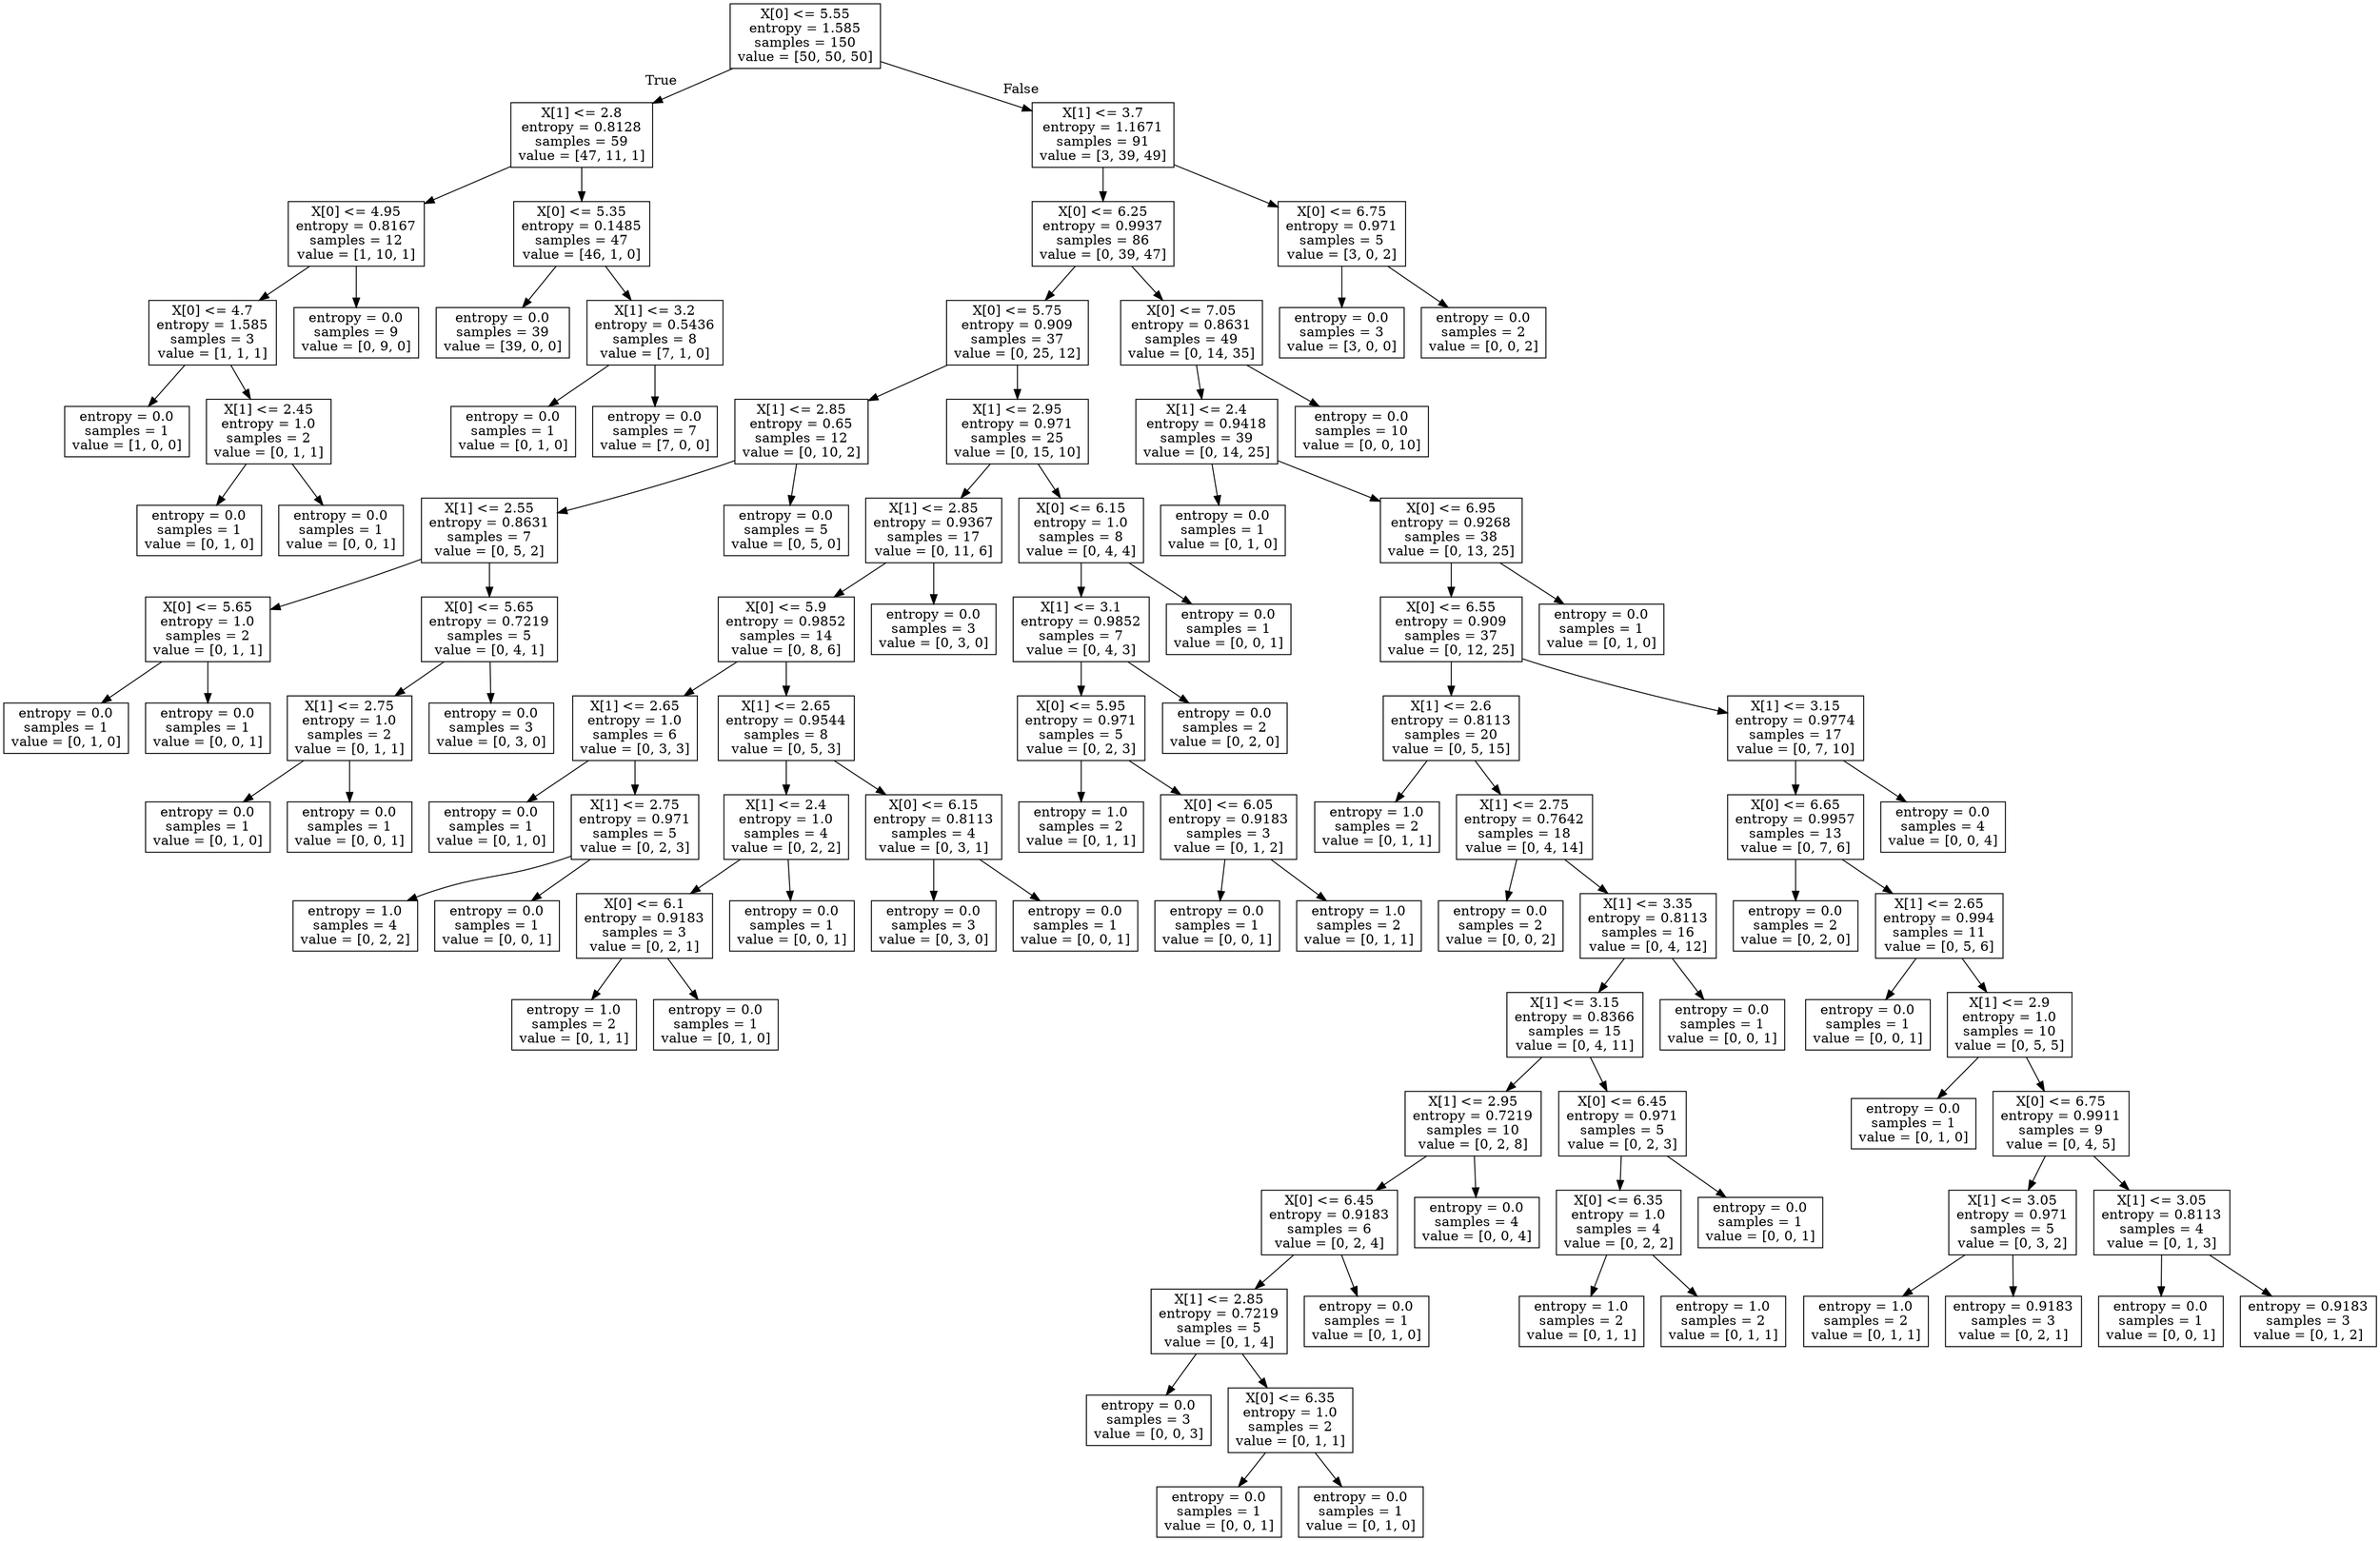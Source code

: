 digraph Tree {
node [shape=box] ;
0 [label="X[0] <= 5.55\nentropy = 1.585\nsamples = 150\nvalue = [50, 50, 50]"] ;
1 [label="X[1] <= 2.8\nentropy = 0.8128\nsamples = 59\nvalue = [47, 11, 1]"] ;
0 -> 1 [labeldistance=2.5, labelangle=45, headlabel="True"] ;
2 [label="X[0] <= 4.95\nentropy = 0.8167\nsamples = 12\nvalue = [1, 10, 1]"] ;
1 -> 2 ;
3 [label="X[0] <= 4.7\nentropy = 1.585\nsamples = 3\nvalue = [1, 1, 1]"] ;
2 -> 3 ;
4 [label="entropy = 0.0\nsamples = 1\nvalue = [1, 0, 0]"] ;
3 -> 4 ;
5 [label="X[1] <= 2.45\nentropy = 1.0\nsamples = 2\nvalue = [0, 1, 1]"] ;
3 -> 5 ;
6 [label="entropy = 0.0\nsamples = 1\nvalue = [0, 1, 0]"] ;
5 -> 6 ;
7 [label="entropy = 0.0\nsamples = 1\nvalue = [0, 0, 1]"] ;
5 -> 7 ;
8 [label="entropy = 0.0\nsamples = 9\nvalue = [0, 9, 0]"] ;
2 -> 8 ;
9 [label="X[0] <= 5.35\nentropy = 0.1485\nsamples = 47\nvalue = [46, 1, 0]"] ;
1 -> 9 ;
10 [label="entropy = 0.0\nsamples = 39\nvalue = [39, 0, 0]"] ;
9 -> 10 ;
11 [label="X[1] <= 3.2\nentropy = 0.5436\nsamples = 8\nvalue = [7, 1, 0]"] ;
9 -> 11 ;
12 [label="entropy = 0.0\nsamples = 1\nvalue = [0, 1, 0]"] ;
11 -> 12 ;
13 [label="entropy = 0.0\nsamples = 7\nvalue = [7, 0, 0]"] ;
11 -> 13 ;
14 [label="X[1] <= 3.7\nentropy = 1.1671\nsamples = 91\nvalue = [3, 39, 49]"] ;
0 -> 14 [labeldistance=2.5, labelangle=-45, headlabel="False"] ;
15 [label="X[0] <= 6.25\nentropy = 0.9937\nsamples = 86\nvalue = [0, 39, 47]"] ;
14 -> 15 ;
16 [label="X[0] <= 5.75\nentropy = 0.909\nsamples = 37\nvalue = [0, 25, 12]"] ;
15 -> 16 ;
17 [label="X[1] <= 2.85\nentropy = 0.65\nsamples = 12\nvalue = [0, 10, 2]"] ;
16 -> 17 ;
18 [label="X[1] <= 2.55\nentropy = 0.8631\nsamples = 7\nvalue = [0, 5, 2]"] ;
17 -> 18 ;
19 [label="X[0] <= 5.65\nentropy = 1.0\nsamples = 2\nvalue = [0, 1, 1]"] ;
18 -> 19 ;
20 [label="entropy = 0.0\nsamples = 1\nvalue = [0, 1, 0]"] ;
19 -> 20 ;
21 [label="entropy = 0.0\nsamples = 1\nvalue = [0, 0, 1]"] ;
19 -> 21 ;
22 [label="X[0] <= 5.65\nentropy = 0.7219\nsamples = 5\nvalue = [0, 4, 1]"] ;
18 -> 22 ;
23 [label="X[1] <= 2.75\nentropy = 1.0\nsamples = 2\nvalue = [0, 1, 1]"] ;
22 -> 23 ;
24 [label="entropy = 0.0\nsamples = 1\nvalue = [0, 1, 0]"] ;
23 -> 24 ;
25 [label="entropy = 0.0\nsamples = 1\nvalue = [0, 0, 1]"] ;
23 -> 25 ;
26 [label="entropy = 0.0\nsamples = 3\nvalue = [0, 3, 0]"] ;
22 -> 26 ;
27 [label="entropy = 0.0\nsamples = 5\nvalue = [0, 5, 0]"] ;
17 -> 27 ;
28 [label="X[1] <= 2.95\nentropy = 0.971\nsamples = 25\nvalue = [0, 15, 10]"] ;
16 -> 28 ;
29 [label="X[1] <= 2.85\nentropy = 0.9367\nsamples = 17\nvalue = [0, 11, 6]"] ;
28 -> 29 ;
30 [label="X[0] <= 5.9\nentropy = 0.9852\nsamples = 14\nvalue = [0, 8, 6]"] ;
29 -> 30 ;
31 [label="X[1] <= 2.65\nentropy = 1.0\nsamples = 6\nvalue = [0, 3, 3]"] ;
30 -> 31 ;
32 [label="entropy = 0.0\nsamples = 1\nvalue = [0, 1, 0]"] ;
31 -> 32 ;
33 [label="X[1] <= 2.75\nentropy = 0.971\nsamples = 5\nvalue = [0, 2, 3]"] ;
31 -> 33 ;
34 [label="entropy = 1.0\nsamples = 4\nvalue = [0, 2, 2]"] ;
33 -> 34 ;
35 [label="entropy = 0.0\nsamples = 1\nvalue = [0, 0, 1]"] ;
33 -> 35 ;
36 [label="X[1] <= 2.65\nentropy = 0.9544\nsamples = 8\nvalue = [0, 5, 3]"] ;
30 -> 36 ;
37 [label="X[1] <= 2.4\nentropy = 1.0\nsamples = 4\nvalue = [0, 2, 2]"] ;
36 -> 37 ;
38 [label="X[0] <= 6.1\nentropy = 0.9183\nsamples = 3\nvalue = [0, 2, 1]"] ;
37 -> 38 ;
39 [label="entropy = 1.0\nsamples = 2\nvalue = [0, 1, 1]"] ;
38 -> 39 ;
40 [label="entropy = 0.0\nsamples = 1\nvalue = [0, 1, 0]"] ;
38 -> 40 ;
41 [label="entropy = 0.0\nsamples = 1\nvalue = [0, 0, 1]"] ;
37 -> 41 ;
42 [label="X[0] <= 6.15\nentropy = 0.8113\nsamples = 4\nvalue = [0, 3, 1]"] ;
36 -> 42 ;
43 [label="entropy = 0.0\nsamples = 3\nvalue = [0, 3, 0]"] ;
42 -> 43 ;
44 [label="entropy = 0.0\nsamples = 1\nvalue = [0, 0, 1]"] ;
42 -> 44 ;
45 [label="entropy = 0.0\nsamples = 3\nvalue = [0, 3, 0]"] ;
29 -> 45 ;
46 [label="X[0] <= 6.15\nentropy = 1.0\nsamples = 8\nvalue = [0, 4, 4]"] ;
28 -> 46 ;
47 [label="X[1] <= 3.1\nentropy = 0.9852\nsamples = 7\nvalue = [0, 4, 3]"] ;
46 -> 47 ;
48 [label="X[0] <= 5.95\nentropy = 0.971\nsamples = 5\nvalue = [0, 2, 3]"] ;
47 -> 48 ;
49 [label="entropy = 1.0\nsamples = 2\nvalue = [0, 1, 1]"] ;
48 -> 49 ;
50 [label="X[0] <= 6.05\nentropy = 0.9183\nsamples = 3\nvalue = [0, 1, 2]"] ;
48 -> 50 ;
51 [label="entropy = 0.0\nsamples = 1\nvalue = [0, 0, 1]"] ;
50 -> 51 ;
52 [label="entropy = 1.0\nsamples = 2\nvalue = [0, 1, 1]"] ;
50 -> 52 ;
53 [label="entropy = 0.0\nsamples = 2\nvalue = [0, 2, 0]"] ;
47 -> 53 ;
54 [label="entropy = 0.0\nsamples = 1\nvalue = [0, 0, 1]"] ;
46 -> 54 ;
55 [label="X[0] <= 7.05\nentropy = 0.8631\nsamples = 49\nvalue = [0, 14, 35]"] ;
15 -> 55 ;
56 [label="X[1] <= 2.4\nentropy = 0.9418\nsamples = 39\nvalue = [0, 14, 25]"] ;
55 -> 56 ;
57 [label="entropy = 0.0\nsamples = 1\nvalue = [0, 1, 0]"] ;
56 -> 57 ;
58 [label="X[0] <= 6.95\nentropy = 0.9268\nsamples = 38\nvalue = [0, 13, 25]"] ;
56 -> 58 ;
59 [label="X[0] <= 6.55\nentropy = 0.909\nsamples = 37\nvalue = [0, 12, 25]"] ;
58 -> 59 ;
60 [label="X[1] <= 2.6\nentropy = 0.8113\nsamples = 20\nvalue = [0, 5, 15]"] ;
59 -> 60 ;
61 [label="entropy = 1.0\nsamples = 2\nvalue = [0, 1, 1]"] ;
60 -> 61 ;
62 [label="X[1] <= 2.75\nentropy = 0.7642\nsamples = 18\nvalue = [0, 4, 14]"] ;
60 -> 62 ;
63 [label="entropy = 0.0\nsamples = 2\nvalue = [0, 0, 2]"] ;
62 -> 63 ;
64 [label="X[1] <= 3.35\nentropy = 0.8113\nsamples = 16\nvalue = [0, 4, 12]"] ;
62 -> 64 ;
65 [label="X[1] <= 3.15\nentropy = 0.8366\nsamples = 15\nvalue = [0, 4, 11]"] ;
64 -> 65 ;
66 [label="X[1] <= 2.95\nentropy = 0.7219\nsamples = 10\nvalue = [0, 2, 8]"] ;
65 -> 66 ;
67 [label="X[0] <= 6.45\nentropy = 0.9183\nsamples = 6\nvalue = [0, 2, 4]"] ;
66 -> 67 ;
68 [label="X[1] <= 2.85\nentropy = 0.7219\nsamples = 5\nvalue = [0, 1, 4]"] ;
67 -> 68 ;
69 [label="entropy = 0.0\nsamples = 3\nvalue = [0, 0, 3]"] ;
68 -> 69 ;
70 [label="X[0] <= 6.35\nentropy = 1.0\nsamples = 2\nvalue = [0, 1, 1]"] ;
68 -> 70 ;
71 [label="entropy = 0.0\nsamples = 1\nvalue = [0, 0, 1]"] ;
70 -> 71 ;
72 [label="entropy = 0.0\nsamples = 1\nvalue = [0, 1, 0]"] ;
70 -> 72 ;
73 [label="entropy = 0.0\nsamples = 1\nvalue = [0, 1, 0]"] ;
67 -> 73 ;
74 [label="entropy = 0.0\nsamples = 4\nvalue = [0, 0, 4]"] ;
66 -> 74 ;
75 [label="X[0] <= 6.45\nentropy = 0.971\nsamples = 5\nvalue = [0, 2, 3]"] ;
65 -> 75 ;
76 [label="X[0] <= 6.35\nentropy = 1.0\nsamples = 4\nvalue = [0, 2, 2]"] ;
75 -> 76 ;
77 [label="entropy = 1.0\nsamples = 2\nvalue = [0, 1, 1]"] ;
76 -> 77 ;
78 [label="entropy = 1.0\nsamples = 2\nvalue = [0, 1, 1]"] ;
76 -> 78 ;
79 [label="entropy = 0.0\nsamples = 1\nvalue = [0, 0, 1]"] ;
75 -> 79 ;
80 [label="entropy = 0.0\nsamples = 1\nvalue = [0, 0, 1]"] ;
64 -> 80 ;
81 [label="X[1] <= 3.15\nentropy = 0.9774\nsamples = 17\nvalue = [0, 7, 10]"] ;
59 -> 81 ;
82 [label="X[0] <= 6.65\nentropy = 0.9957\nsamples = 13\nvalue = [0, 7, 6]"] ;
81 -> 82 ;
83 [label="entropy = 0.0\nsamples = 2\nvalue = [0, 2, 0]"] ;
82 -> 83 ;
84 [label="X[1] <= 2.65\nentropy = 0.994\nsamples = 11\nvalue = [0, 5, 6]"] ;
82 -> 84 ;
85 [label="entropy = 0.0\nsamples = 1\nvalue = [0, 0, 1]"] ;
84 -> 85 ;
86 [label="X[1] <= 2.9\nentropy = 1.0\nsamples = 10\nvalue = [0, 5, 5]"] ;
84 -> 86 ;
87 [label="entropy = 0.0\nsamples = 1\nvalue = [0, 1, 0]"] ;
86 -> 87 ;
88 [label="X[0] <= 6.75\nentropy = 0.9911\nsamples = 9\nvalue = [0, 4, 5]"] ;
86 -> 88 ;
89 [label="X[1] <= 3.05\nentropy = 0.971\nsamples = 5\nvalue = [0, 3, 2]"] ;
88 -> 89 ;
90 [label="entropy = 1.0\nsamples = 2\nvalue = [0, 1, 1]"] ;
89 -> 90 ;
91 [label="entropy = 0.9183\nsamples = 3\nvalue = [0, 2, 1]"] ;
89 -> 91 ;
92 [label="X[1] <= 3.05\nentropy = 0.8113\nsamples = 4\nvalue = [0, 1, 3]"] ;
88 -> 92 ;
93 [label="entropy = 0.0\nsamples = 1\nvalue = [0, 0, 1]"] ;
92 -> 93 ;
94 [label="entropy = 0.9183\nsamples = 3\nvalue = [0, 1, 2]"] ;
92 -> 94 ;
95 [label="entropy = 0.0\nsamples = 4\nvalue = [0, 0, 4]"] ;
81 -> 95 ;
96 [label="entropy = 0.0\nsamples = 1\nvalue = [0, 1, 0]"] ;
58 -> 96 ;
97 [label="entropy = 0.0\nsamples = 10\nvalue = [0, 0, 10]"] ;
55 -> 97 ;
98 [label="X[0] <= 6.75\nentropy = 0.971\nsamples = 5\nvalue = [3, 0, 2]"] ;
14 -> 98 ;
99 [label="entropy = 0.0\nsamples = 3\nvalue = [3, 0, 0]"] ;
98 -> 99 ;
100 [label="entropy = 0.0\nsamples = 2\nvalue = [0, 0, 2]"] ;
98 -> 100 ;
}